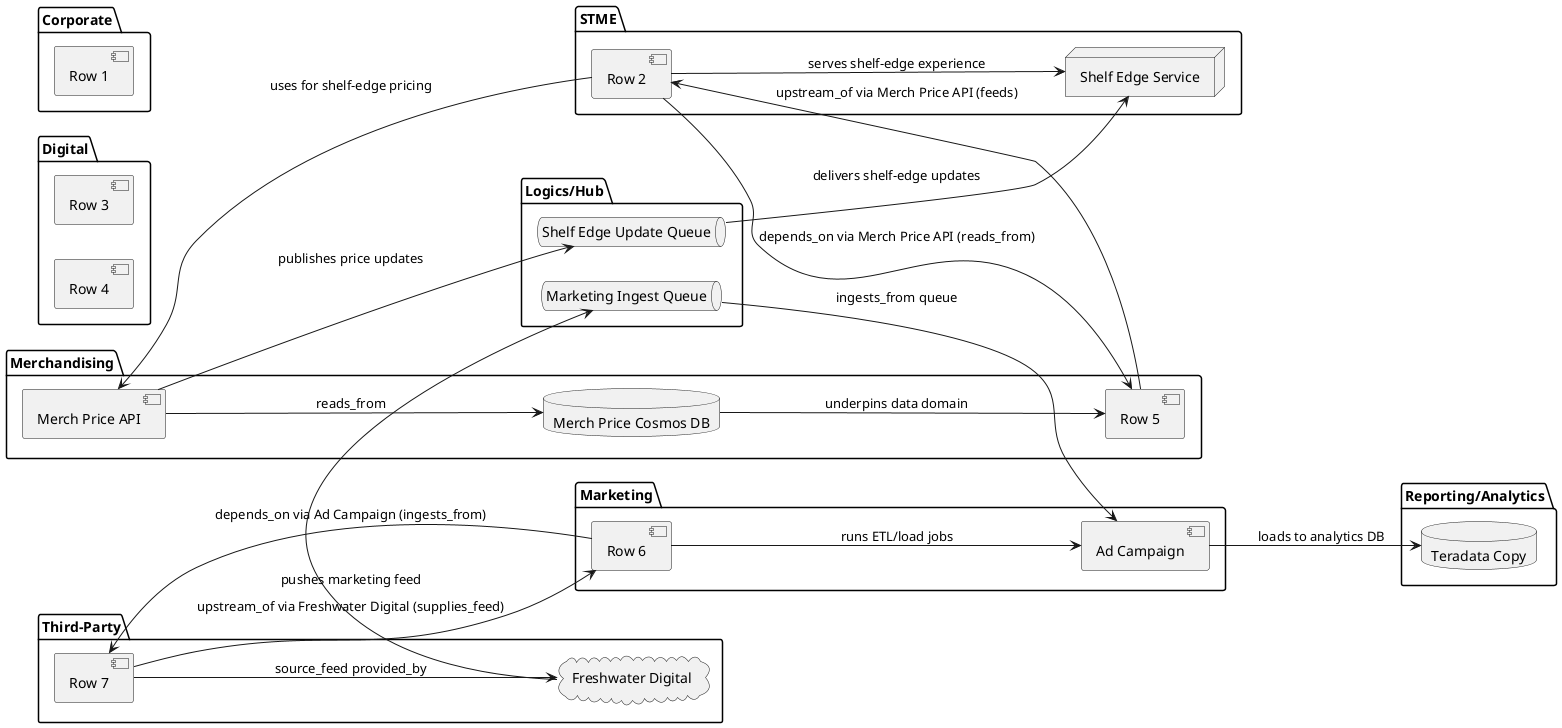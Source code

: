 @startuml
left to right direction

package "STME" {
  [Row 2]
  node "Shelf Edge Service" as SES
}

package "Merchandising" {
  component "Merch Price API" as MPAPI
  database "Merch Price Cosmos DB" as MPCosmos
  [Row 5]
}

package "Digital" {
  [Row 3]
  [Row 4]
}

package "Logics/Hub" {
  queue "Shelf Edge Update Queue" as SEQ
  queue "Marketing Ingest Queue" as MIQ
}

package "Reporting/Analytics" {
  database "Teradata Copy" as TeradataCopy
}

package "Marketing" {
  component "Ad Campaign" as AdCampaign
  [Row 6]
}

package "Corporate" {
  [Row 1]
}

package "Third-Party" {
  cloud "Freshwater Digital" as Freshwater
  [Row 7]
}

' CMDB-declared relationships (show both directions and via-components)
[Row 2] --> [Row 5] : depends_on via Merch Price API (reads_from)
[Row 5] --> [Row 2] : upstream_of via Merch Price API (feeds)

[Row 6] --> [Row 7] : depends_on via Ad Campaign (ingests_from)
[Row 7] --> [Row 6] : upstream_of via Freshwater Digital (supplies_feed)

' Detailed system interactions realizing the above relationships
[Row 2] --> MPAPI : uses for shelf-edge pricing
MPAPI --> MPCosmos : reads_from
MPCosmos --> [Row 5] : underpins data domain

MPAPI --> SEQ : publishes price updates
SEQ --> SES : delivers shelf-edge updates
[Row 2] --> SES : serves shelf-edge experience

[Row 7] --> Freshwater : source_feed provided_by
Freshwater --> MIQ : pushes marketing feed
MIQ --> AdCampaign : ingests_from queue
[Row 6] --> AdCampaign : runs ETL/load jobs
AdCampaign --> TeradataCopy : loads to analytics DB

@enduml